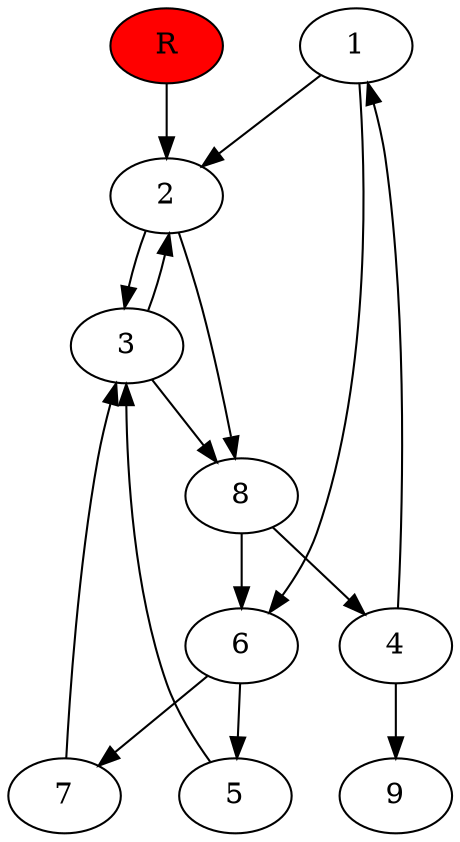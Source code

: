 digraph prb26971 {
	1
	2
	3
	4
	5
	6
	7
	8
	R [fillcolor="#ff0000" style=filled]
	1 -> 2
	1 -> 6
	2 -> 3
	2 -> 8
	3 -> 2
	3 -> 8
	4 -> 1
	4 -> 9
	5 -> 3
	6 -> 5
	6 -> 7
	7 -> 3
	8 -> 4
	8 -> 6
	R -> 2
}
